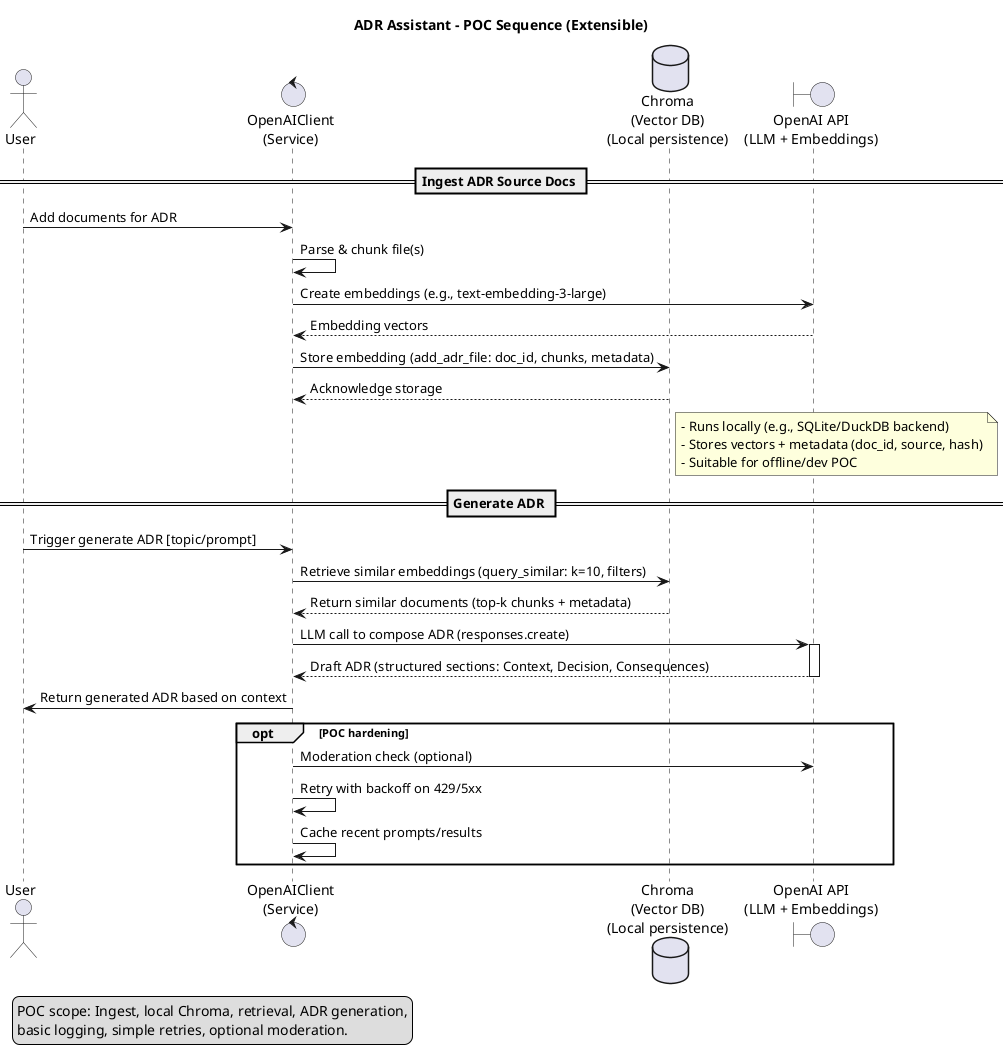 @startuml
title ADR Assistant – POC Sequence (Extensible)

actor User
control "OpenAIClient\n(Service)" as Client
database "Chroma\n(Vector DB)\n(Local persistence)" as Chroma
boundary "OpenAI API\n(LLM + Embeddings)" as OpenAI

== Ingest ADR Source Docs ==
User -> Client: Add documents for ADR
Client -> Client: Parse & chunk file(s)
Client -> OpenAI: Create embeddings (e.g., text-embedding-3-large)
OpenAI --> Client: Embedding vectors
Client -> Chroma: Store embedding (add_adr_file: doc_id, chunks, metadata)
Chroma --> Client: Acknowledge storage

note right of Chroma
- Runs locally (e.g., SQLite/DuckDB backend)
- Stores vectors + metadata (doc_id, source, hash)
- Suitable for offline/dev POC
end note

== Generate ADR ==
User -> Client: Trigger generate ADR [topic/prompt]
Client -> Chroma: Retrieve similar embeddings (query_similar: k=10, filters)
Chroma --> Client: Return similar documents (top-k chunks + metadata)
Client -> OpenAI: LLM call to compose ADR (responses.create)
activate OpenAI
OpenAI --> Client: Draft ADR (structured sections: Context, Decision, Consequences)
deactivate OpenAI
Client -> User: Return generated ADR based on context

opt POC hardening
Client -> OpenAI: Moderation check (optional)
Client -> Client: Retry with backoff on 429/5xx
Client -> Client: Cache recent prompts/results
end opt


legend left
POC scope: Ingest, local Chroma, retrieval, ADR generation,
basic logging, simple retries, optional moderation.
endlegend
@enduml